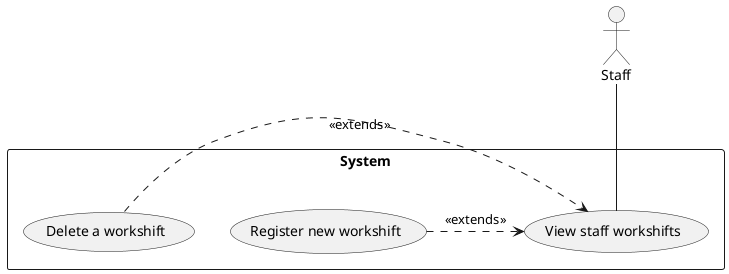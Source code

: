 @startuml

:Staff: as Staff

rectangle System {
    (View staff workshifts) as UC08
    (Register new workshift) as UC14
    (Delete a workshift) as UC15
}

Staff -- UC08

UC14 .> UC08: <<extends>>
UC15 .> UC08: <<extends>>

@enduml